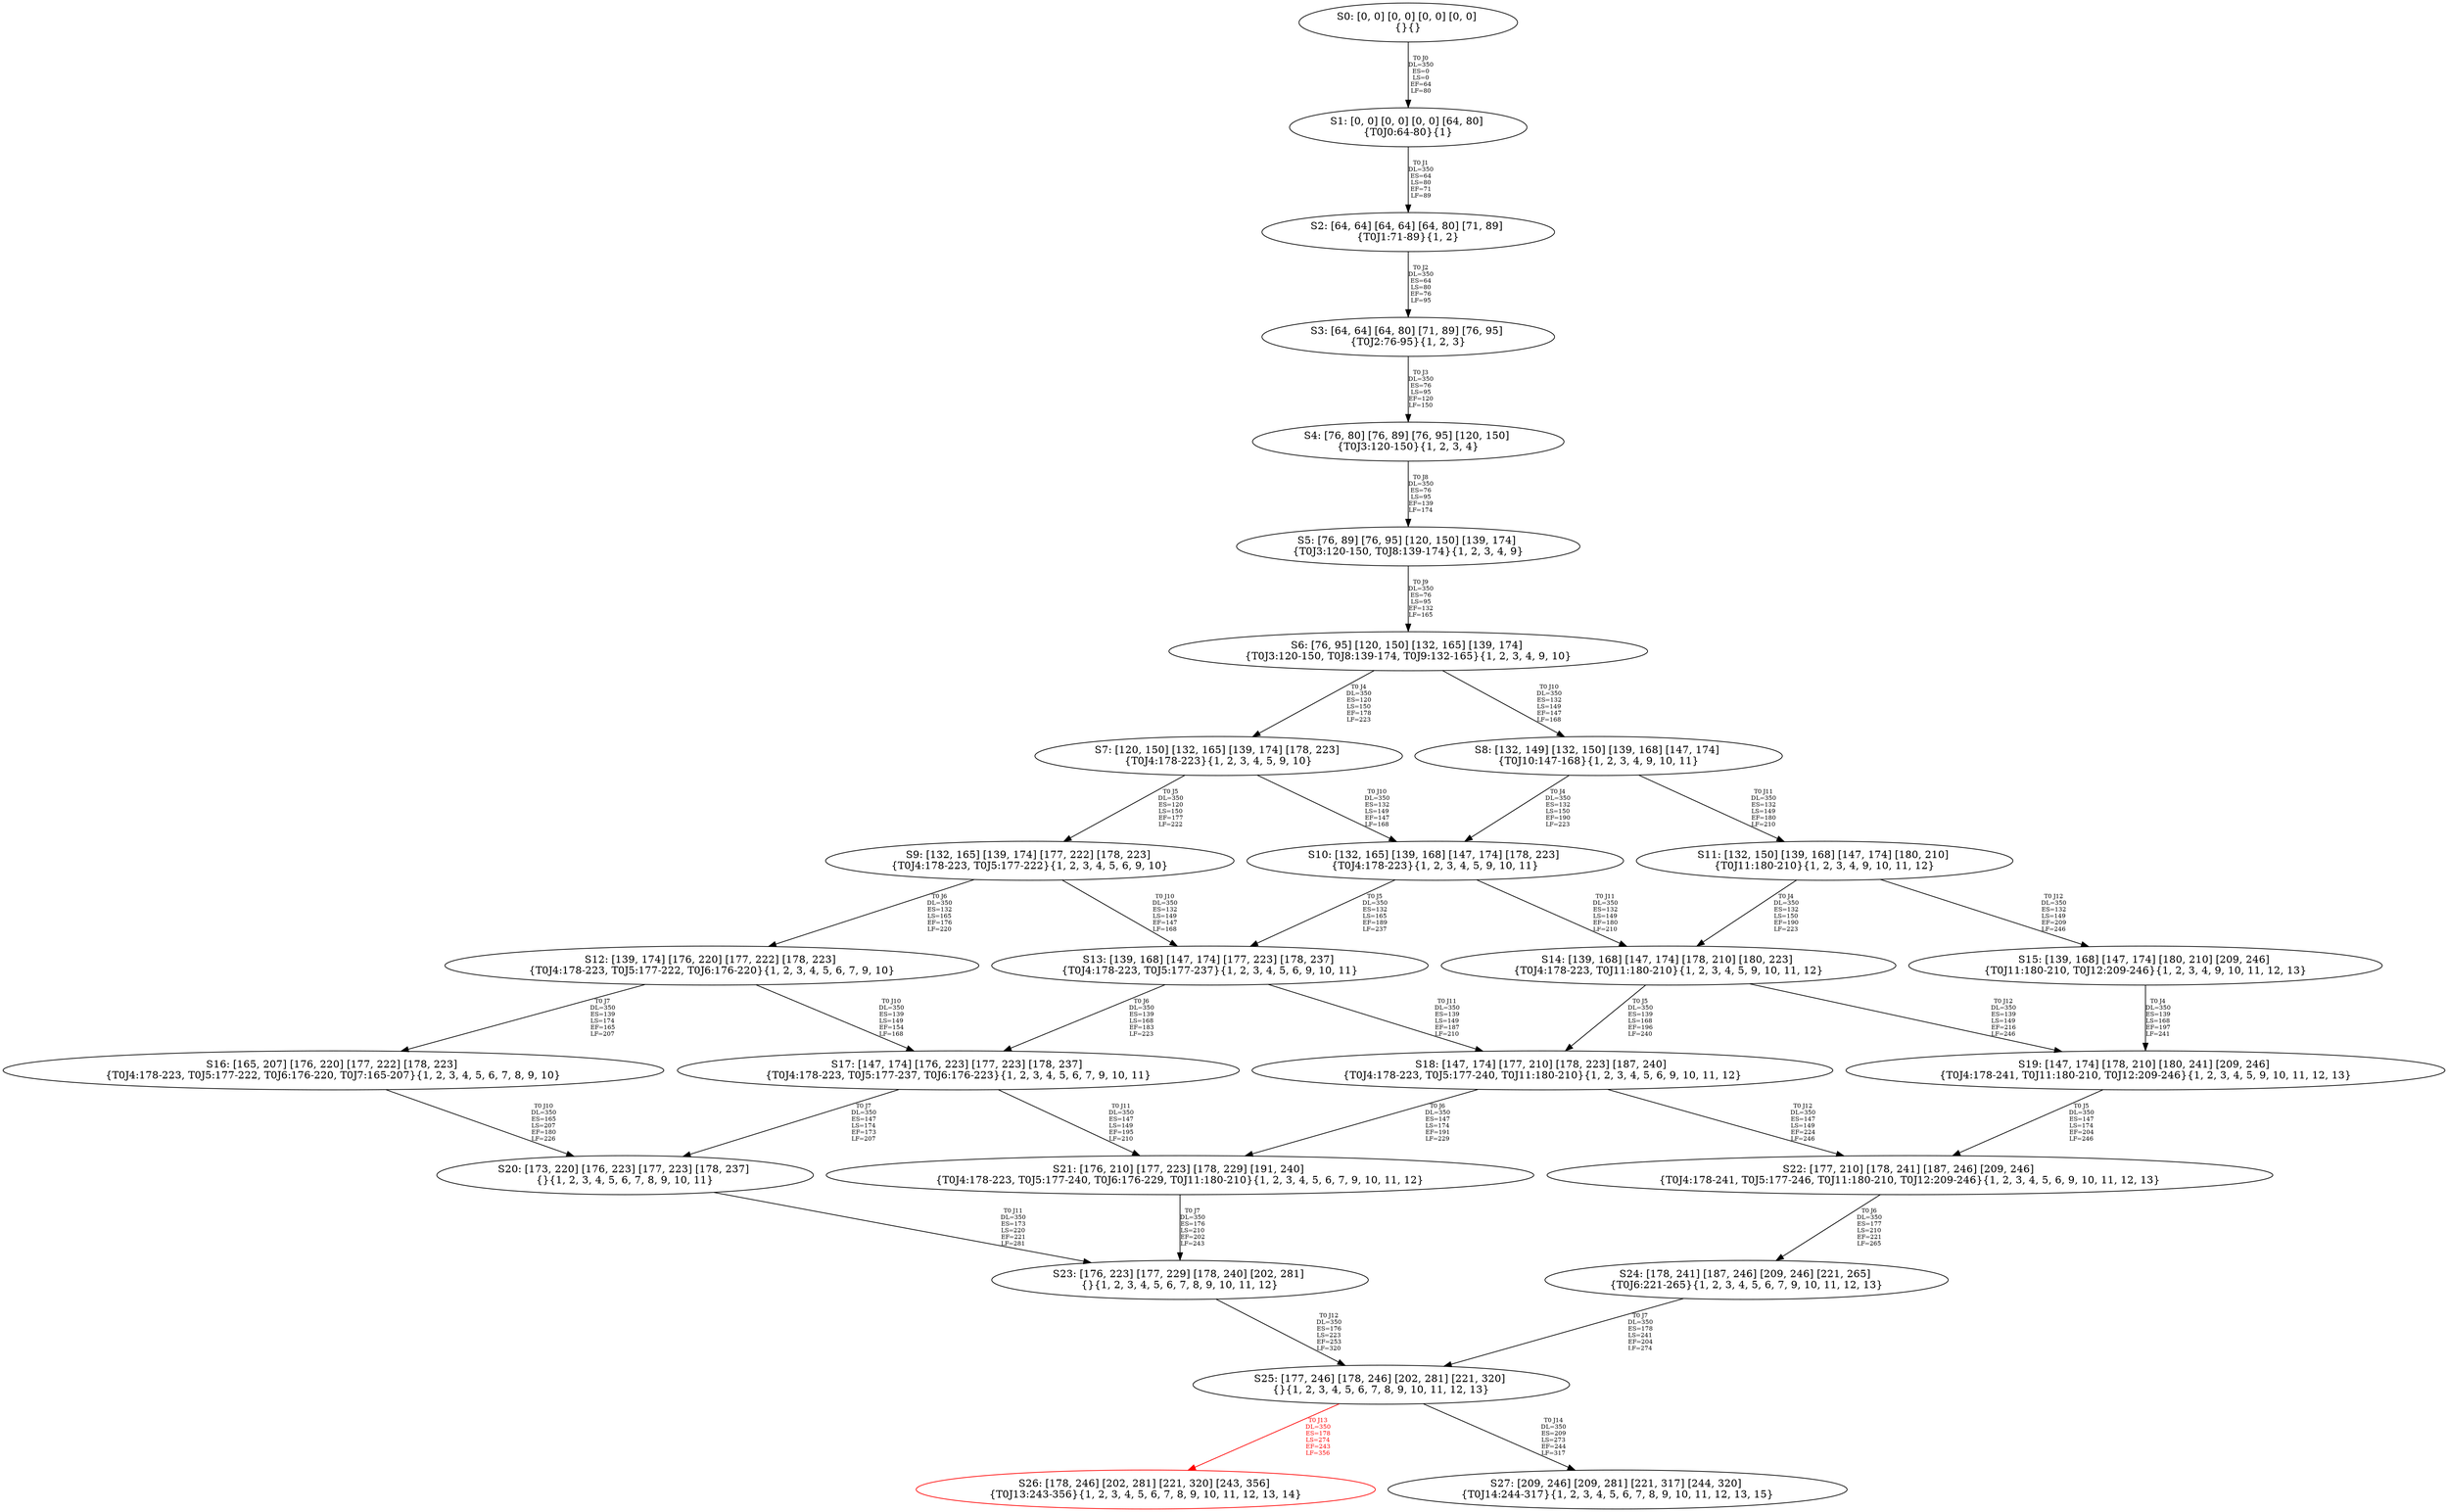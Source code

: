 digraph {
	S0[label="S0: [0, 0] [0, 0] [0, 0] [0, 0] \n{}{}"];
	S1[label="S1: [0, 0] [0, 0] [0, 0] [64, 80] \n{T0J0:64-80}{1}"];
	S2[label="S2: [64, 64] [64, 64] [64, 80] [71, 89] \n{T0J1:71-89}{1, 2}"];
	S3[label="S3: [64, 64] [64, 80] [71, 89] [76, 95] \n{T0J2:76-95}{1, 2, 3}"];
	S4[label="S4: [76, 80] [76, 89] [76, 95] [120, 150] \n{T0J3:120-150}{1, 2, 3, 4}"];
	S5[label="S5: [76, 89] [76, 95] [120, 150] [139, 174] \n{T0J3:120-150, T0J8:139-174}{1, 2, 3, 4, 9}"];
	S6[label="S6: [76, 95] [120, 150] [132, 165] [139, 174] \n{T0J3:120-150, T0J8:139-174, T0J9:132-165}{1, 2, 3, 4, 9, 10}"];
	S7[label="S7: [120, 150] [132, 165] [139, 174] [178, 223] \n{T0J4:178-223}{1, 2, 3, 4, 5, 9, 10}"];
	S8[label="S8: [132, 149] [132, 150] [139, 168] [147, 174] \n{T0J10:147-168}{1, 2, 3, 4, 9, 10, 11}"];
	S9[label="S9: [132, 165] [139, 174] [177, 222] [178, 223] \n{T0J4:178-223, T0J5:177-222}{1, 2, 3, 4, 5, 6, 9, 10}"];
	S10[label="S10: [132, 165] [139, 168] [147, 174] [178, 223] \n{T0J4:178-223}{1, 2, 3, 4, 5, 9, 10, 11}"];
	S11[label="S11: [132, 150] [139, 168] [147, 174] [180, 210] \n{T0J11:180-210}{1, 2, 3, 4, 9, 10, 11, 12}"];
	S12[label="S12: [139, 174] [176, 220] [177, 222] [178, 223] \n{T0J4:178-223, T0J5:177-222, T0J6:176-220}{1, 2, 3, 4, 5, 6, 7, 9, 10}"];
	S13[label="S13: [139, 168] [147, 174] [177, 223] [178, 237] \n{T0J4:178-223, T0J5:177-237}{1, 2, 3, 4, 5, 6, 9, 10, 11}"];
	S14[label="S14: [139, 168] [147, 174] [178, 210] [180, 223] \n{T0J4:178-223, T0J11:180-210}{1, 2, 3, 4, 5, 9, 10, 11, 12}"];
	S15[label="S15: [139, 168] [147, 174] [180, 210] [209, 246] \n{T0J11:180-210, T0J12:209-246}{1, 2, 3, 4, 9, 10, 11, 12, 13}"];
	S16[label="S16: [165, 207] [176, 220] [177, 222] [178, 223] \n{T0J4:178-223, T0J5:177-222, T0J6:176-220, T0J7:165-207}{1, 2, 3, 4, 5, 6, 7, 8, 9, 10}"];
	S17[label="S17: [147, 174] [176, 223] [177, 223] [178, 237] \n{T0J4:178-223, T0J5:177-237, T0J6:176-223}{1, 2, 3, 4, 5, 6, 7, 9, 10, 11}"];
	S18[label="S18: [147, 174] [177, 210] [178, 223] [187, 240] \n{T0J4:178-223, T0J5:177-240, T0J11:180-210}{1, 2, 3, 4, 5, 6, 9, 10, 11, 12}"];
	S19[label="S19: [147, 174] [178, 210] [180, 241] [209, 246] \n{T0J4:178-241, T0J11:180-210, T0J12:209-246}{1, 2, 3, 4, 5, 9, 10, 11, 12, 13}"];
	S20[label="S20: [173, 220] [176, 223] [177, 223] [178, 237] \n{}{1, 2, 3, 4, 5, 6, 7, 8, 9, 10, 11}"];
	S21[label="S21: [176, 210] [177, 223] [178, 229] [191, 240] \n{T0J4:178-223, T0J5:177-240, T0J6:176-229, T0J11:180-210}{1, 2, 3, 4, 5, 6, 7, 9, 10, 11, 12}"];
	S22[label="S22: [177, 210] [178, 241] [187, 246] [209, 246] \n{T0J4:178-241, T0J5:177-246, T0J11:180-210, T0J12:209-246}{1, 2, 3, 4, 5, 6, 9, 10, 11, 12, 13}"];
	S23[label="S23: [176, 223] [177, 229] [178, 240] [202, 281] \n{}{1, 2, 3, 4, 5, 6, 7, 8, 9, 10, 11, 12}"];
	S24[label="S24: [178, 241] [187, 246] [209, 246] [221, 265] \n{T0J6:221-265}{1, 2, 3, 4, 5, 6, 7, 9, 10, 11, 12, 13}"];
	S25[label="S25: [177, 246] [178, 246] [202, 281] [221, 320] \n{}{1, 2, 3, 4, 5, 6, 7, 8, 9, 10, 11, 12, 13}"];
	S26[label="S26: [178, 246] [202, 281] [221, 320] [243, 356] \n{T0J13:243-356}{1, 2, 3, 4, 5, 6, 7, 8, 9, 10, 11, 12, 13, 14}"];
	S27[label="S27: [209, 246] [209, 281] [221, 317] [244, 320] \n{T0J14:244-317}{1, 2, 3, 4, 5, 6, 7, 8, 9, 10, 11, 12, 13, 15}"];
	S0 -> S1[label="T0 J0\nDL=350\nES=0\nLS=0\nEF=64\nLF=80",fontsize=8];
	S1 -> S2[label="T0 J1\nDL=350\nES=64\nLS=80\nEF=71\nLF=89",fontsize=8];
	S2 -> S3[label="T0 J2\nDL=350\nES=64\nLS=80\nEF=76\nLF=95",fontsize=8];
	S3 -> S4[label="T0 J3\nDL=350\nES=76\nLS=95\nEF=120\nLF=150",fontsize=8];
	S4 -> S5[label="T0 J8\nDL=350\nES=76\nLS=95\nEF=139\nLF=174",fontsize=8];
	S5 -> S6[label="T0 J9\nDL=350\nES=76\nLS=95\nEF=132\nLF=165",fontsize=8];
	S6 -> S7[label="T0 J4\nDL=350\nES=120\nLS=150\nEF=178\nLF=223",fontsize=8];
	S6 -> S8[label="T0 J10\nDL=350\nES=132\nLS=149\nEF=147\nLF=168",fontsize=8];
	S7 -> S9[label="T0 J5\nDL=350\nES=120\nLS=150\nEF=177\nLF=222",fontsize=8];
	S7 -> S10[label="T0 J10\nDL=350\nES=132\nLS=149\nEF=147\nLF=168",fontsize=8];
	S8 -> S10[label="T0 J4\nDL=350\nES=132\nLS=150\nEF=190\nLF=223",fontsize=8];
	S8 -> S11[label="T0 J11\nDL=350\nES=132\nLS=149\nEF=180\nLF=210",fontsize=8];
	S9 -> S12[label="T0 J6\nDL=350\nES=132\nLS=165\nEF=176\nLF=220",fontsize=8];
	S9 -> S13[label="T0 J10\nDL=350\nES=132\nLS=149\nEF=147\nLF=168",fontsize=8];
	S10 -> S13[label="T0 J5\nDL=350\nES=132\nLS=165\nEF=189\nLF=237",fontsize=8];
	S10 -> S14[label="T0 J11\nDL=350\nES=132\nLS=149\nEF=180\nLF=210",fontsize=8];
	S11 -> S14[label="T0 J4\nDL=350\nES=132\nLS=150\nEF=190\nLF=223",fontsize=8];
	S11 -> S15[label="T0 J12\nDL=350\nES=132\nLS=149\nEF=209\nLF=246",fontsize=8];
	S12 -> S16[label="T0 J7\nDL=350\nES=139\nLS=174\nEF=165\nLF=207",fontsize=8];
	S12 -> S17[label="T0 J10\nDL=350\nES=139\nLS=149\nEF=154\nLF=168",fontsize=8];
	S13 -> S17[label="T0 J6\nDL=350\nES=139\nLS=168\nEF=183\nLF=223",fontsize=8];
	S13 -> S18[label="T0 J11\nDL=350\nES=139\nLS=149\nEF=187\nLF=210",fontsize=8];
	S14 -> S18[label="T0 J5\nDL=350\nES=139\nLS=168\nEF=196\nLF=240",fontsize=8];
	S14 -> S19[label="T0 J12\nDL=350\nES=139\nLS=149\nEF=216\nLF=246",fontsize=8];
	S15 -> S19[label="T0 J4\nDL=350\nES=139\nLS=168\nEF=197\nLF=241",fontsize=8];
	S16 -> S20[label="T0 J10\nDL=350\nES=165\nLS=207\nEF=180\nLF=226",fontsize=8];
	S17 -> S20[label="T0 J7\nDL=350\nES=147\nLS=174\nEF=173\nLF=207",fontsize=8];
	S17 -> S21[label="T0 J11\nDL=350\nES=147\nLS=149\nEF=195\nLF=210",fontsize=8];
	S18 -> S21[label="T0 J6\nDL=350\nES=147\nLS=174\nEF=191\nLF=229",fontsize=8];
	S18 -> S22[label="T0 J12\nDL=350\nES=147\nLS=149\nEF=224\nLF=246",fontsize=8];
	S19 -> S22[label="T0 J5\nDL=350\nES=147\nLS=174\nEF=204\nLF=246",fontsize=8];
	S20 -> S23[label="T0 J11\nDL=350\nES=173\nLS=220\nEF=221\nLF=281",fontsize=8];
	S21 -> S23[label="T0 J7\nDL=350\nES=176\nLS=210\nEF=202\nLF=243",fontsize=8];
	S22 -> S24[label="T0 J6\nDL=350\nES=177\nLS=210\nEF=221\nLF=265",fontsize=8];
	S23 -> S25[label="T0 J12\nDL=350\nES=176\nLS=223\nEF=253\nLF=320",fontsize=8];
	S24 -> S25[label="T0 J7\nDL=350\nES=178\nLS=241\nEF=204\nLF=274",fontsize=8];
	S25 -> S26[label="T0 J13\nDL=350\nES=178\nLS=274\nEF=243\nLF=356",color=Red,fontcolor=Red,fontsize=8];
S26[color=Red];
	S25 -> S27[label="T0 J14\nDL=350\nES=209\nLS=273\nEF=244\nLF=317",fontsize=8];
}
